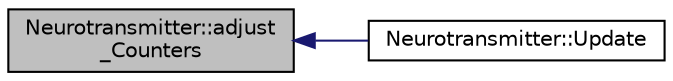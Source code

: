 digraph "Neurotransmitter::adjust_Counters"
{
  edge [fontname="Helvetica",fontsize="10",labelfontname="Helvetica",labelfontsize="10"];
  node [fontname="Helvetica",fontsize="10",shape=record];
  rankdir="LR";
  Node1 [label="Neurotransmitter::adjust\l_Counters",height=0.2,width=0.4,color="black", fillcolor="grey75", style="filled", fontcolor="black"];
  Node1 -> Node2 [dir="back",color="midnightblue",fontsize="10",style="solid",fontname="Helvetica"];
  Node2 [label="Neurotransmitter::Update",height=0.2,width=0.4,color="black", fillcolor="white", style="filled",URL="$class_neurotransmitter.html#af329c7dabf9793582bd35bf79bb86311"];
}
